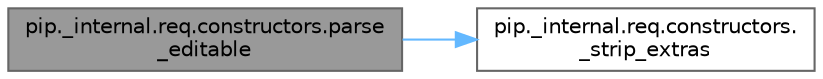 digraph "pip._internal.req.constructors.parse_editable"
{
 // LATEX_PDF_SIZE
  bgcolor="transparent";
  edge [fontname=Helvetica,fontsize=10,labelfontname=Helvetica,labelfontsize=10];
  node [fontname=Helvetica,fontsize=10,shape=box,height=0.2,width=0.4];
  rankdir="LR";
  Node1 [id="Node000001",label="pip._internal.req.constructors.parse\l_editable",height=0.2,width=0.4,color="gray40", fillcolor="grey60", style="filled", fontcolor="black",tooltip=" "];
  Node1 -> Node2 [id="edge1_Node000001_Node000002",color="steelblue1",style="solid",tooltip=" "];
  Node2 [id="Node000002",label="pip._internal.req.constructors.\l_strip_extras",height=0.2,width=0.4,color="grey40", fillcolor="white", style="filled",URL="$namespacepip_1_1__internal_1_1req_1_1constructors.html#a3c93abae0634469a60bfaa241ae15e2e",tooltip=" "];
}
